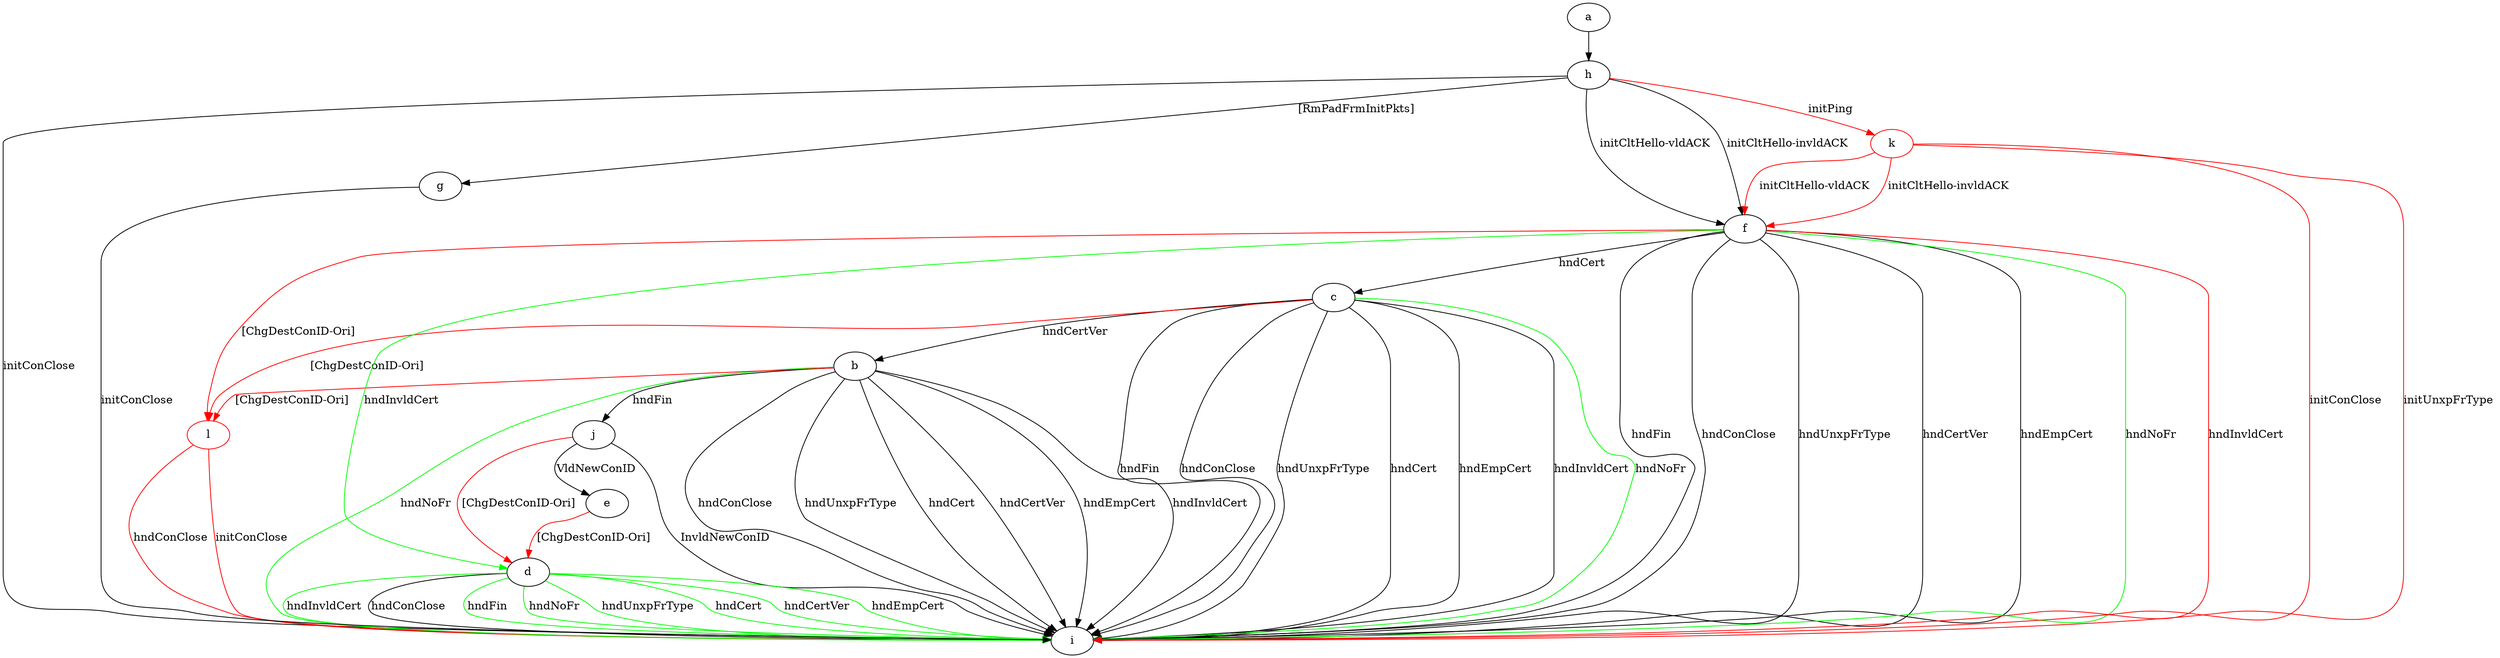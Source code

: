 digraph "" {
	a -> h	[key=0];
	b -> i	[key=0,
		label="hndConClose "];
	b -> i	[key=1,
		label="hndUnxpFrType "];
	b -> i	[key=2,
		label="hndCert "];
	b -> i	[key=3,
		label="hndCertVer "];
	b -> i	[key=4,
		label="hndEmpCert "];
	b -> i	[key=5,
		label="hndInvldCert "];
	b -> i	[key=6,
		color=green,
		label="hndNoFr "];
	b -> j	[key=0,
		label="hndFin "];
	l	[color=red];
	b -> l	[key=0,
		color=red,
		label="[ChgDestConID-Ori] "];
	c -> b	[key=0,
		label="hndCertVer "];
	c -> i	[key=0,
		label="hndFin "];
	c -> i	[key=1,
		label="hndConClose "];
	c -> i	[key=2,
		label="hndUnxpFrType "];
	c -> i	[key=3,
		label="hndCert "];
	c -> i	[key=4,
		label="hndEmpCert "];
	c -> i	[key=5,
		label="hndInvldCert "];
	c -> i	[key=6,
		color=green,
		label="hndNoFr "];
	c -> l	[key=0,
		color=red,
		label="[ChgDestConID-Ori] "];
	d -> i	[key=0,
		label="hndConClose "];
	d -> i	[key=1,
		color=green,
		label="hndFin "];
	d -> i	[key=2,
		color=green,
		label="hndNoFr "];
	d -> i	[key=3,
		color=green,
		label="hndUnxpFrType "];
	d -> i	[key=4,
		color=green,
		label="hndCert "];
	d -> i	[key=5,
		color=green,
		label="hndCertVer "];
	d -> i	[key=6,
		color=green,
		label="hndEmpCert "];
	d -> i	[key=7,
		color=green,
		label="hndInvldCert "];
	e -> d	[key=0,
		color=red,
		label="[ChgDestConID-Ori] "];
	f -> c	[key=0,
		label="hndCert "];
	f -> d	[key=0,
		color=green,
		label="hndInvldCert "];
	f -> i	[key=0,
		label="hndFin "];
	f -> i	[key=1,
		label="hndConClose "];
	f -> i	[key=2,
		label="hndUnxpFrType "];
	f -> i	[key=3,
		label="hndCertVer "];
	f -> i	[key=4,
		label="hndEmpCert "];
	f -> i	[key=5,
		color=green,
		label="hndNoFr "];
	f -> i	[key=6,
		color=red,
		label="hndInvldCert "];
	f -> l	[key=0,
		color=red,
		label="[ChgDestConID-Ori] "];
	g -> i	[key=0,
		label="initConClose "];
	h -> f	[key=0,
		label="initCltHello-vldACK "];
	h -> f	[key=1,
		label="initCltHello-invldACK "];
	h -> g	[key=0,
		label="[RmPadFrmInitPkts] "];
	h -> i	[key=0,
		label="initConClose "];
	k	[color=red];
	h -> k	[key=0,
		color=red,
		label="initPing "];
	j -> d	[key=0,
		color=red,
		label="[ChgDestConID-Ori] "];
	j -> e	[key=0,
		label="VldNewConID "];
	j -> i	[key=0,
		label="InvldNewConID "];
	k -> f	[key=0,
		color=red,
		label="initCltHello-vldACK "];
	k -> f	[key=1,
		color=red,
		label="initCltHello-invldACK "];
	k -> i	[key=0,
		color=red,
		label="initConClose "];
	k -> i	[key=1,
		color=red,
		label="initUnxpFrType "];
	l -> i	[key=0,
		color=red,
		label="initConClose "];
	l -> i	[key=1,
		color=red,
		label="hndConClose "];
}
